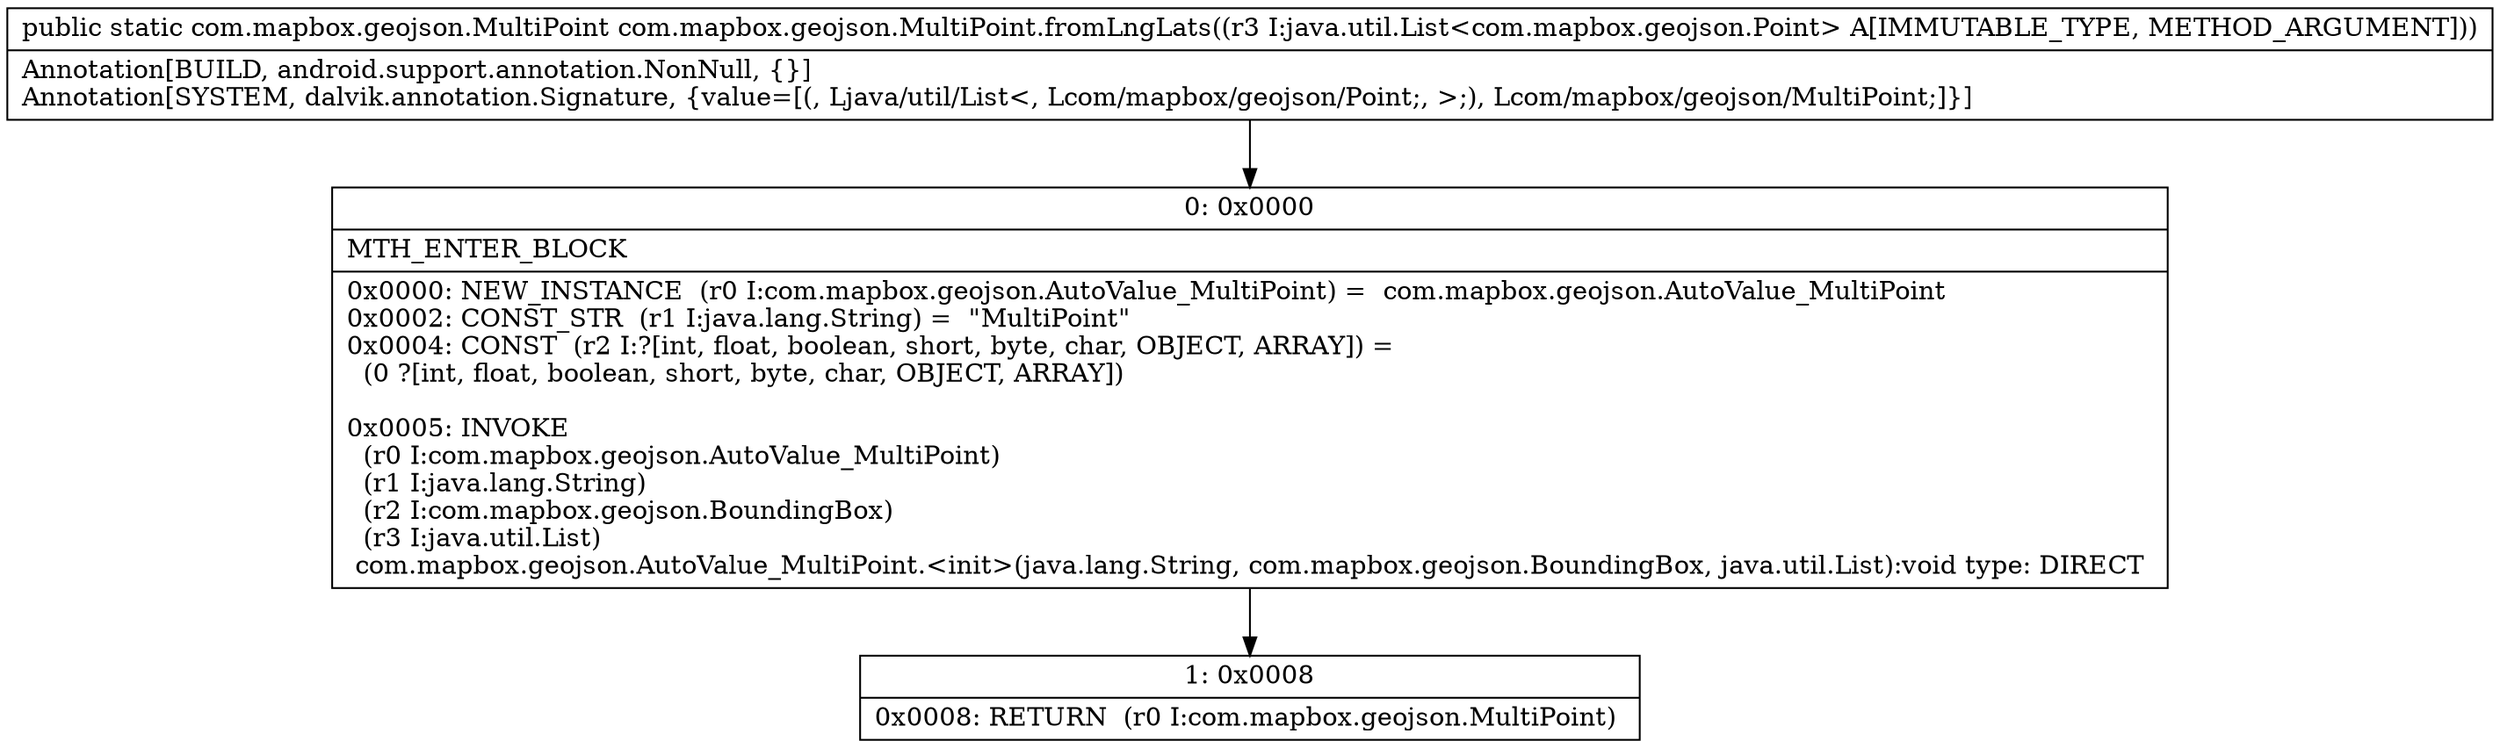 digraph "CFG forcom.mapbox.geojson.MultiPoint.fromLngLats(Ljava\/util\/List;)Lcom\/mapbox\/geojson\/MultiPoint;" {
Node_0 [shape=record,label="{0\:\ 0x0000|MTH_ENTER_BLOCK\l|0x0000: NEW_INSTANCE  (r0 I:com.mapbox.geojson.AutoValue_MultiPoint) =  com.mapbox.geojson.AutoValue_MultiPoint \l0x0002: CONST_STR  (r1 I:java.lang.String) =  \"MultiPoint\" \l0x0004: CONST  (r2 I:?[int, float, boolean, short, byte, char, OBJECT, ARRAY]) = \l  (0 ?[int, float, boolean, short, byte, char, OBJECT, ARRAY])\l \l0x0005: INVOKE  \l  (r0 I:com.mapbox.geojson.AutoValue_MultiPoint)\l  (r1 I:java.lang.String)\l  (r2 I:com.mapbox.geojson.BoundingBox)\l  (r3 I:java.util.List)\l com.mapbox.geojson.AutoValue_MultiPoint.\<init\>(java.lang.String, com.mapbox.geojson.BoundingBox, java.util.List):void type: DIRECT \l}"];
Node_1 [shape=record,label="{1\:\ 0x0008|0x0008: RETURN  (r0 I:com.mapbox.geojson.MultiPoint) \l}"];
MethodNode[shape=record,label="{public static com.mapbox.geojson.MultiPoint com.mapbox.geojson.MultiPoint.fromLngLats((r3 I:java.util.List\<com.mapbox.geojson.Point\> A[IMMUTABLE_TYPE, METHOD_ARGUMENT]))  | Annotation[BUILD, android.support.annotation.NonNull, \{\}]\lAnnotation[SYSTEM, dalvik.annotation.Signature, \{value=[(, Ljava\/util\/List\<, Lcom\/mapbox\/geojson\/Point;, \>;), Lcom\/mapbox\/geojson\/MultiPoint;]\}]\l}"];
MethodNode -> Node_0;
Node_0 -> Node_1;
}

